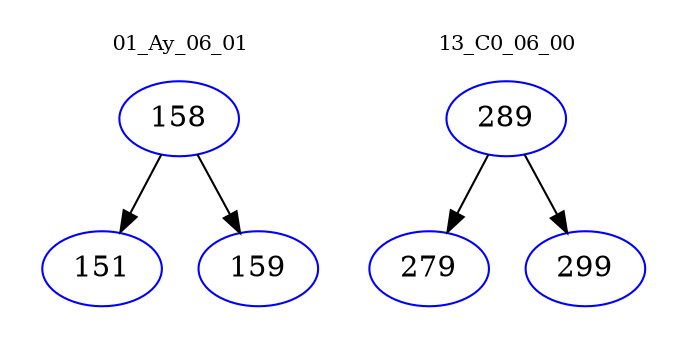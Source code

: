 digraph{
subgraph cluster_0 {
color = white
label = "01_Ay_06_01";
fontsize=10;
T0_158 [label="158", color="blue"]
T0_158 -> T0_151 [color="black"]
T0_151 [label="151", color="blue"]
T0_158 -> T0_159 [color="black"]
T0_159 [label="159", color="blue"]
}
subgraph cluster_1 {
color = white
label = "13_C0_06_00";
fontsize=10;
T1_289 [label="289", color="blue"]
T1_289 -> T1_279 [color="black"]
T1_279 [label="279", color="blue"]
T1_289 -> T1_299 [color="black"]
T1_299 [label="299", color="blue"]
}
}
